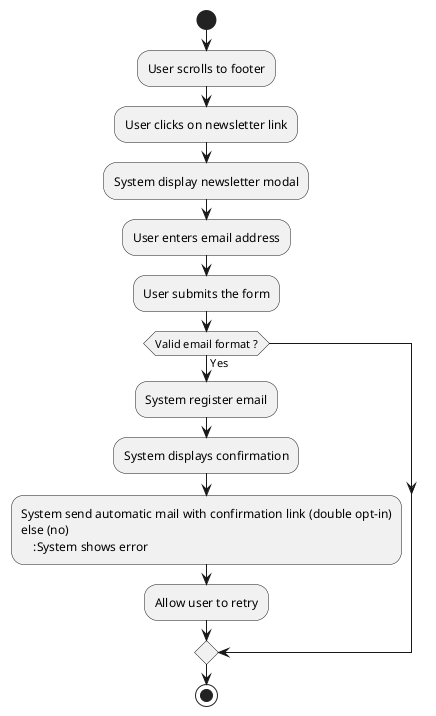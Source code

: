 @startuml SubscribeToNewsletter
start

:User scrolls to footer;
:User clicks on newsletter link;
:System display newsletter modal;
:User enters email address;
:User submits the form;

if (Valid email format ?) then (Yes)
    :System register email;
    :System displays confirmation;
    :System send automatic mail with confirmation link (double opt-in)
else (no)
    :System shows error;
    :Allow user to retry;
endif

stop
@enduml